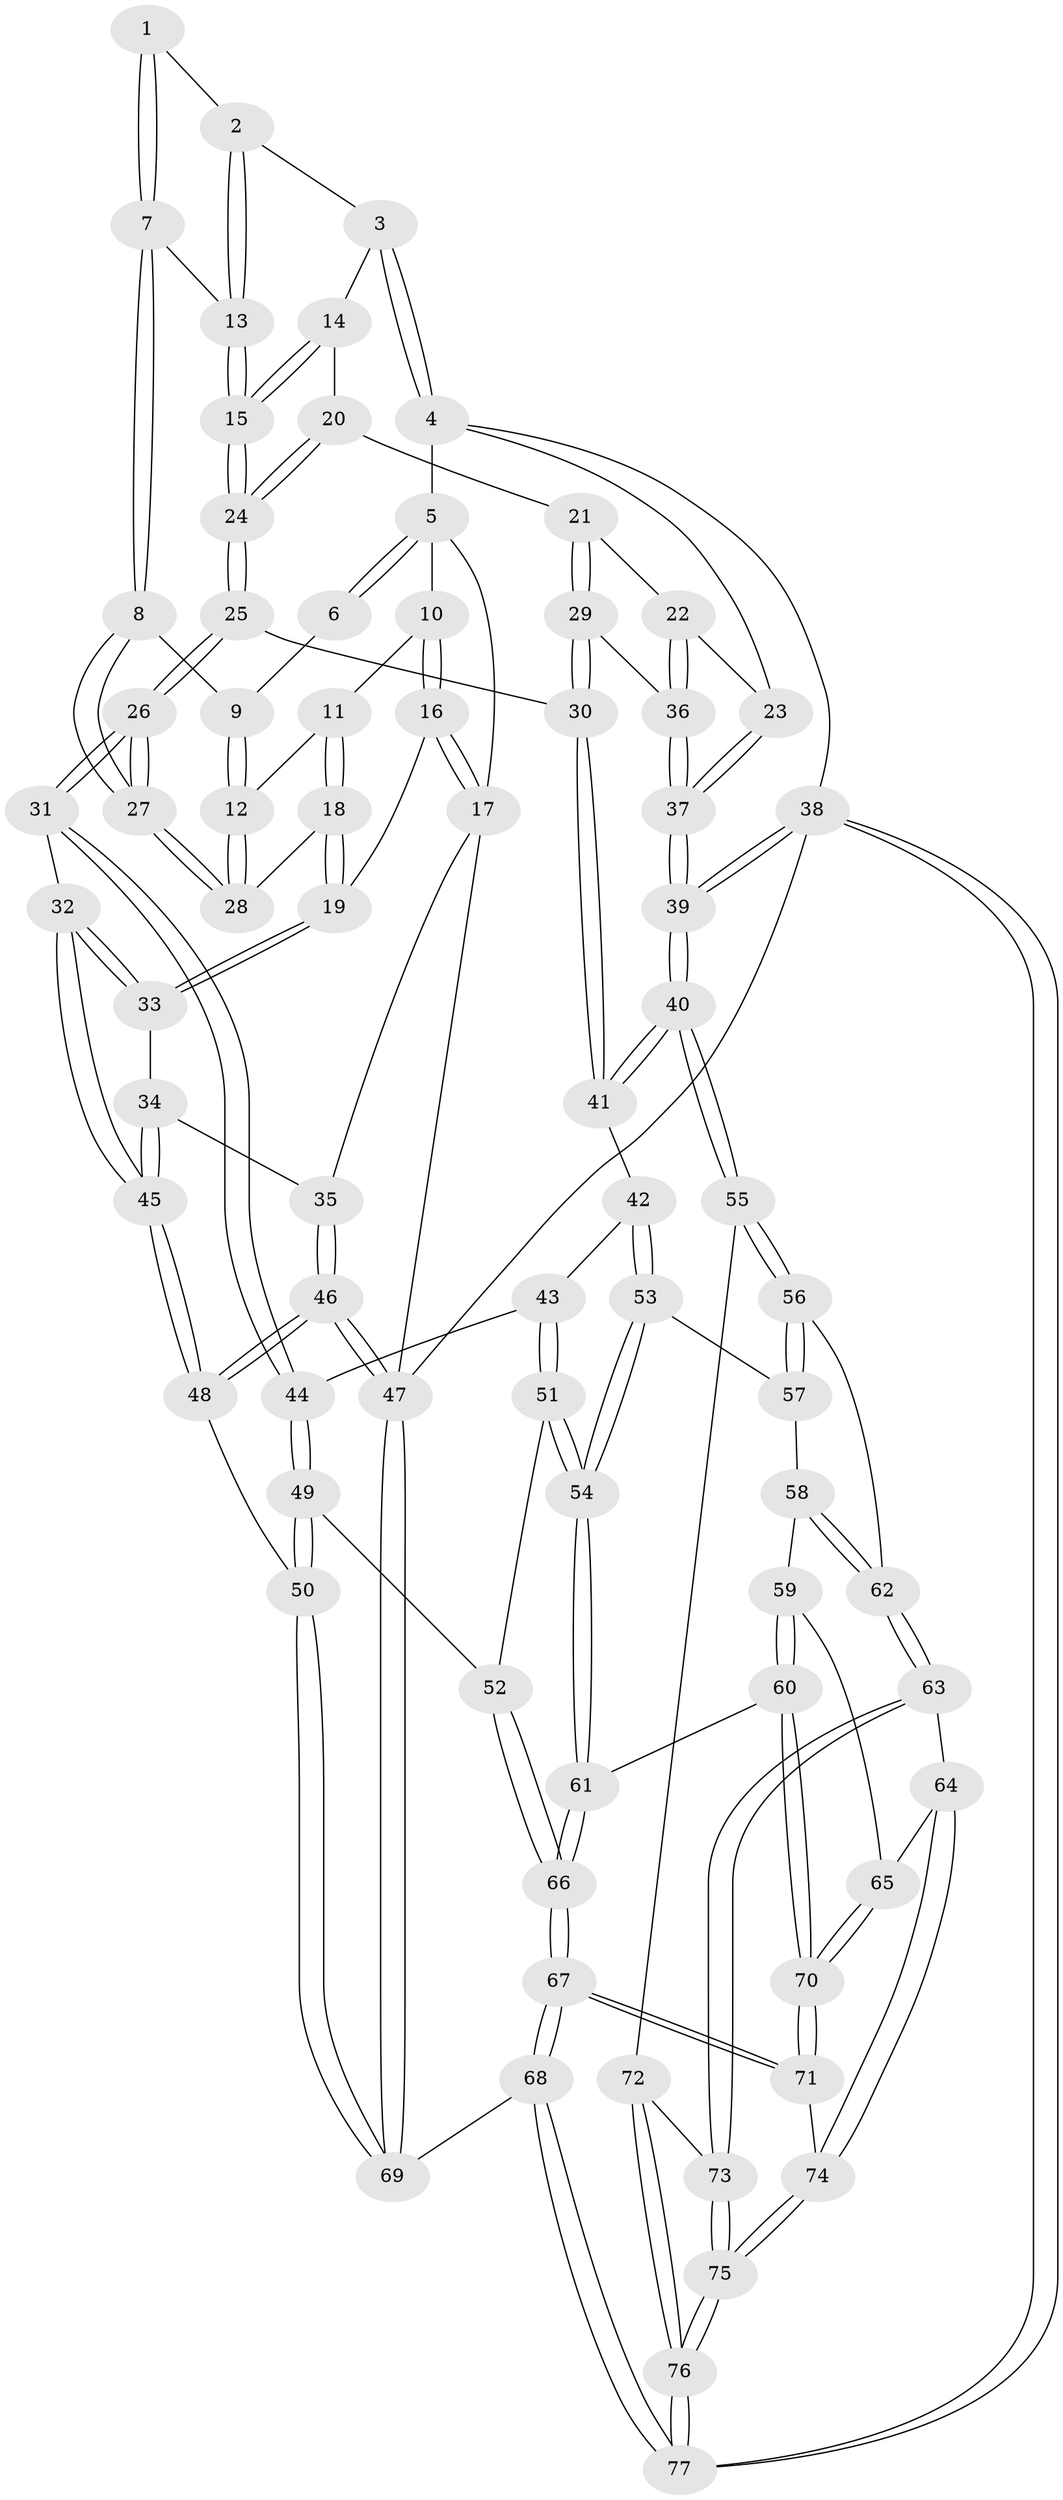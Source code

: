 // coarse degree distribution, {6: 0.13043478260869565, 9: 0.043478260869565216, 2: 0.13043478260869565, 4: 0.21739130434782608, 3: 0.17391304347826086, 5: 0.30434782608695654}
// Generated by graph-tools (version 1.1) at 2025/21/03/04/25 18:21:20]
// undirected, 77 vertices, 189 edges
graph export_dot {
graph [start="1"]
  node [color=gray90,style=filled];
  1 [pos="+0.356537827336143+0"];
  2 [pos="+0.547833114404189+0"];
  3 [pos="+0.6681444101417551+0"];
  4 [pos="+1+0"];
  5 [pos="+0+0"];
  6 [pos="+0.3125753681208201+0"];
  7 [pos="+0.395057492644161+0.09425857941723023"];
  8 [pos="+0.37972270013281295+0.11166633440556652"];
  9 [pos="+0.29133534471859+0"];
  10 [pos="+0.07597386414697227+0"];
  11 [pos="+0.11667028070586757+0.020110390389457358"];
  12 [pos="+0.2420490277718498+0.1193110274349759"];
  13 [pos="+0.5589131687962631+0.008895116136208097"];
  14 [pos="+0.745790653338995+0.052768442384435656"];
  15 [pos="+0.597790049599767+0.11690198954341345"];
  16 [pos="+0.032147690083497604+0.19597861064202918"];
  17 [pos="+0+0.27627285382064015"];
  18 [pos="+0.12019098191728636+0.18883918892406332"];
  19 [pos="+0.08778864315171896+0.20120603651313848"];
  20 [pos="+0.8993876345402001+0.08030749529712115"];
  21 [pos="+0.9435133613962271+0.06547824847150015"];
  22 [pos="+1+0"];
  23 [pos="+1+0"];
  24 [pos="+0.6063184939449102+0.2945275811454281"];
  25 [pos="+0.5866524873462776+0.3646737637989011"];
  26 [pos="+0.4358508714561382+0.4214983979454511"];
  27 [pos="+0.32681710990306545+0.22640857701760583"];
  28 [pos="+0.2505513531942897+0.16748191932935408"];
  29 [pos="+0.7922852359709193+0.416287446041412"];
  30 [pos="+0.7539784246360772+0.43780211292350396"];
  31 [pos="+0.4344801881884583+0.42328825039251716"];
  32 [pos="+0.41165681873868504+0.4329705197448028"];
  33 [pos="+0.14561234222412364+0.3481170256046034"];
  34 [pos="+0+0.4520577198238135"];
  35 [pos="+0+0.45054148853520143"];
  36 [pos="+0.8342819129387183+0.40276308014388607"];
  37 [pos="+1+0.3771373377020725"];
  38 [pos="+1+1"];
  39 [pos="+1+0.7476682330473011"];
  40 [pos="+1+0.7448788399718251"];
  41 [pos="+0.7554952362879024+0.44093508129981757"];
  42 [pos="+0.7554325959950491+0.659528984478307"];
  43 [pos="+0.6237892777062942+0.6737848286806761"];
  44 [pos="+0.4402620186793566+0.4450929561666012"];
  45 [pos="+0.19810413584858047+0.6025528283878108"];
  46 [pos="+0+1"];
  47 [pos="+0+1"];
  48 [pos="+0.18068930243002318+0.7170526622941282"];
  49 [pos="+0.47767541742161934+0.751505570015251"];
  50 [pos="+0.28131668083714206+0.8396075989922169"];
  51 [pos="+0.6120650192917267+0.7866462743298134"];
  52 [pos="+0.4923544798329586+0.765852537499415"];
  53 [pos="+0.7666947411970061+0.700736551441557"];
  54 [pos="+0.6347849398363238+0.7998673466679869"];
  55 [pos="+1+0.7655000771553824"];
  56 [pos="+0.8956315859498502+0.7738001912181066"];
  57 [pos="+0.7734144020690792+0.7057722724189249"];
  58 [pos="+0.7475185969993551+0.8320789060047855"];
  59 [pos="+0.7353267164028225+0.8358317943278254"];
  60 [pos="+0.6467349471057432+0.831265751478069"];
  61 [pos="+0.6386261278583104+0.8115115330885587"];
  62 [pos="+0.8237960709941056+0.8557463218921891"];
  63 [pos="+0.8079125462772224+0.8939099722506586"];
  64 [pos="+0.7935194734267951+0.8942177866567885"];
  65 [pos="+0.752065447023386+0.8854942931620325"];
  66 [pos="+0.48651166976243937+0.9331123933615569"];
  67 [pos="+0.4597257899439628+1"];
  68 [pos="+0.45764932097501887+1"];
  69 [pos="+0.3190019092091127+1"];
  70 [pos="+0.6528035858947272+0.899403511027929"];
  71 [pos="+0.6506974705603719+0.9106750549023378"];
  72 [pos="+0.9260117248195132+0.9389278867491309"];
  73 [pos="+0.8120499334372071+0.9133343087680533"];
  74 [pos="+0.7160699927339825+0.9413078918560266"];
  75 [pos="+0.8003059437432841+1"];
  76 [pos="+0.827160713524599+1"];
  77 [pos="+0.8200360788402195+1"];
  1 -- 2;
  1 -- 7;
  1 -- 7;
  2 -- 3;
  2 -- 13;
  2 -- 13;
  3 -- 4;
  3 -- 4;
  3 -- 14;
  4 -- 5;
  4 -- 23;
  4 -- 38;
  5 -- 6;
  5 -- 6;
  5 -- 10;
  5 -- 17;
  6 -- 9;
  7 -- 8;
  7 -- 8;
  7 -- 13;
  8 -- 9;
  8 -- 27;
  8 -- 27;
  9 -- 12;
  9 -- 12;
  10 -- 11;
  10 -- 16;
  10 -- 16;
  11 -- 12;
  11 -- 18;
  11 -- 18;
  12 -- 28;
  12 -- 28;
  13 -- 15;
  13 -- 15;
  14 -- 15;
  14 -- 15;
  14 -- 20;
  15 -- 24;
  15 -- 24;
  16 -- 17;
  16 -- 17;
  16 -- 19;
  17 -- 35;
  17 -- 47;
  18 -- 19;
  18 -- 19;
  18 -- 28;
  19 -- 33;
  19 -- 33;
  20 -- 21;
  20 -- 24;
  20 -- 24;
  21 -- 22;
  21 -- 29;
  21 -- 29;
  22 -- 23;
  22 -- 36;
  22 -- 36;
  23 -- 37;
  23 -- 37;
  24 -- 25;
  24 -- 25;
  25 -- 26;
  25 -- 26;
  25 -- 30;
  26 -- 27;
  26 -- 27;
  26 -- 31;
  26 -- 31;
  27 -- 28;
  27 -- 28;
  29 -- 30;
  29 -- 30;
  29 -- 36;
  30 -- 41;
  30 -- 41;
  31 -- 32;
  31 -- 44;
  31 -- 44;
  32 -- 33;
  32 -- 33;
  32 -- 45;
  32 -- 45;
  33 -- 34;
  34 -- 35;
  34 -- 45;
  34 -- 45;
  35 -- 46;
  35 -- 46;
  36 -- 37;
  36 -- 37;
  37 -- 39;
  37 -- 39;
  38 -- 39;
  38 -- 39;
  38 -- 77;
  38 -- 77;
  38 -- 47;
  39 -- 40;
  39 -- 40;
  40 -- 41;
  40 -- 41;
  40 -- 55;
  40 -- 55;
  41 -- 42;
  42 -- 43;
  42 -- 53;
  42 -- 53;
  43 -- 44;
  43 -- 51;
  43 -- 51;
  44 -- 49;
  44 -- 49;
  45 -- 48;
  45 -- 48;
  46 -- 47;
  46 -- 47;
  46 -- 48;
  46 -- 48;
  47 -- 69;
  47 -- 69;
  48 -- 50;
  49 -- 50;
  49 -- 50;
  49 -- 52;
  50 -- 69;
  50 -- 69;
  51 -- 52;
  51 -- 54;
  51 -- 54;
  52 -- 66;
  52 -- 66;
  53 -- 54;
  53 -- 54;
  53 -- 57;
  54 -- 61;
  54 -- 61;
  55 -- 56;
  55 -- 56;
  55 -- 72;
  56 -- 57;
  56 -- 57;
  56 -- 62;
  57 -- 58;
  58 -- 59;
  58 -- 62;
  58 -- 62;
  59 -- 60;
  59 -- 60;
  59 -- 65;
  60 -- 61;
  60 -- 70;
  60 -- 70;
  61 -- 66;
  61 -- 66;
  62 -- 63;
  62 -- 63;
  63 -- 64;
  63 -- 73;
  63 -- 73;
  64 -- 65;
  64 -- 74;
  64 -- 74;
  65 -- 70;
  65 -- 70;
  66 -- 67;
  66 -- 67;
  67 -- 68;
  67 -- 68;
  67 -- 71;
  67 -- 71;
  68 -- 69;
  68 -- 77;
  68 -- 77;
  70 -- 71;
  70 -- 71;
  71 -- 74;
  72 -- 73;
  72 -- 76;
  72 -- 76;
  73 -- 75;
  73 -- 75;
  74 -- 75;
  74 -- 75;
  75 -- 76;
  75 -- 76;
  76 -- 77;
  76 -- 77;
}
